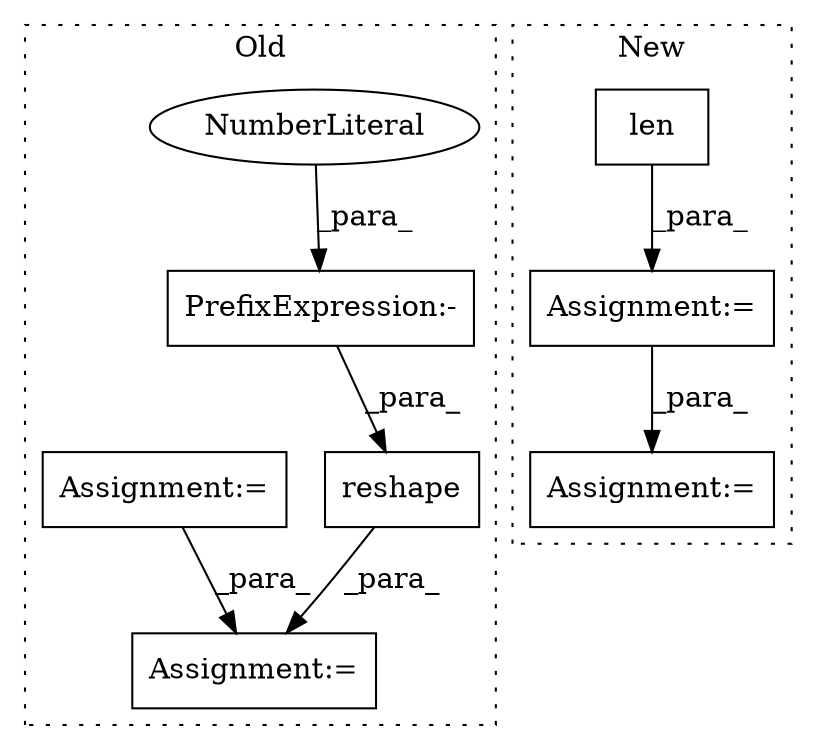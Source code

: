 digraph G {
subgraph cluster0 {
1 [label="reshape" a="32" s="7913,7960" l="21,2" shape="box"];
3 [label="Assignment:=" a="7" s="7977" l="1" shape="box"];
4 [label="PrefixExpression:-" a="38" s="7958" l="1" shape="box"];
5 [label="NumberLiteral" a="34" s="7959" l="1" shape="ellipse"];
7 [label="Assignment:=" a="7" s="7829" l="1" shape="box"];
label = "Old";
style="dotted";
}
subgraph cluster1 {
2 [label="len" a="32" s="7960,7971" l="4,1" shape="box"];
6 [label="Assignment:=" a="7" s="7950" l="1" shape="box"];
8 [label="Assignment:=" a="7" s="9007" l="2" shape="box"];
label = "New";
style="dotted";
}
1 -> 3 [label="_para_"];
2 -> 6 [label="_para_"];
4 -> 1 [label="_para_"];
5 -> 4 [label="_para_"];
6 -> 8 [label="_para_"];
7 -> 3 [label="_para_"];
}